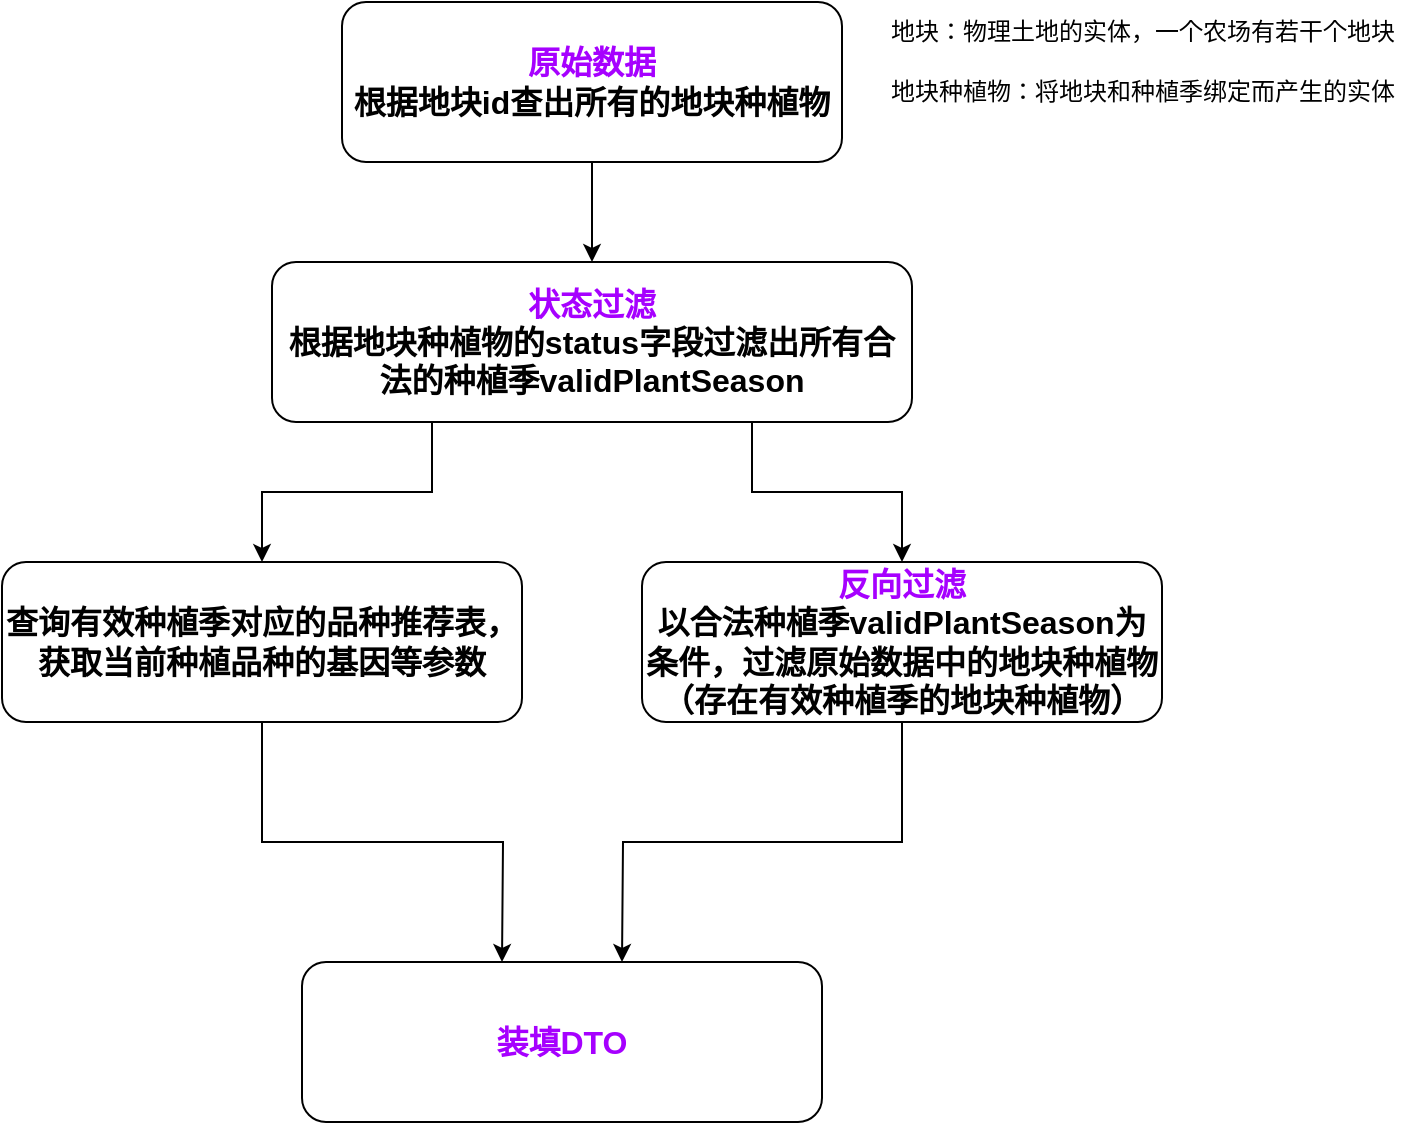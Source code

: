 <mxfile version="24.7.16">
  <diagram name="第 1 页" id="KnvPMg0gDxFWMBzjEcAq">
    <mxGraphModel dx="1259" dy="662" grid="0" gridSize="10" guides="1" tooltips="1" connect="1" arrows="1" fold="1" page="0" pageScale="1" pageWidth="827" pageHeight="1169" math="0" shadow="0">
      <root>
        <mxCell id="0" />
        <mxCell id="1" parent="0" />
        <mxCell id="FBj6xeLaM7qPweB2Bumr-3" style="edgeStyle=orthogonalEdgeStyle;rounded=0;orthogonalLoop=1;jettySize=auto;html=1;exitX=0.5;exitY=1;exitDx=0;exitDy=0;entryX=0.5;entryY=0;entryDx=0;entryDy=0;" edge="1" parent="1" source="FBj6xeLaM7qPweB2Bumr-1" target="FBj6xeLaM7qPweB2Bumr-2">
          <mxGeometry relative="1" as="geometry" />
        </mxCell>
        <mxCell id="FBj6xeLaM7qPweB2Bumr-1" value="&lt;div&gt;&lt;b&gt;&lt;font color=&quot;#a600ff&quot; style=&quot;font-size: 16px;&quot;&gt;原始数据&lt;/font&gt;&lt;/b&gt;&lt;/div&gt;&lt;b&gt;&lt;font style=&quot;font-size: 16px;&quot;&gt;根据地块id查出所有的地块种植物&lt;/font&gt;&lt;/b&gt;" style="rounded=1;whiteSpace=wrap;html=1;" vertex="1" parent="1">
          <mxGeometry x="300" y="170" width="250" height="80" as="geometry" />
        </mxCell>
        <mxCell id="FBj6xeLaM7qPweB2Bumr-7" style="edgeStyle=orthogonalEdgeStyle;rounded=0;orthogonalLoop=1;jettySize=auto;html=1;exitX=0.75;exitY=1;exitDx=0;exitDy=0;entryX=0.5;entryY=0;entryDx=0;entryDy=0;" edge="1" parent="1" source="FBj6xeLaM7qPweB2Bumr-2" target="FBj6xeLaM7qPweB2Bumr-6">
          <mxGeometry relative="1" as="geometry" />
        </mxCell>
        <mxCell id="FBj6xeLaM7qPweB2Bumr-9" style="edgeStyle=orthogonalEdgeStyle;rounded=0;orthogonalLoop=1;jettySize=auto;html=1;exitX=0.25;exitY=1;exitDx=0;exitDy=0;entryX=0.5;entryY=0;entryDx=0;entryDy=0;" edge="1" parent="1" source="FBj6xeLaM7qPweB2Bumr-2" target="FBj6xeLaM7qPweB2Bumr-8">
          <mxGeometry relative="1" as="geometry" />
        </mxCell>
        <mxCell id="FBj6xeLaM7qPweB2Bumr-2" value="&lt;div&gt;&lt;b&gt;&lt;font color=&quot;#a600ff&quot; style=&quot;font-size: 16px;&quot;&gt;状态过滤&lt;/font&gt;&lt;/b&gt;&lt;/div&gt;&lt;b&gt;&lt;font style=&quot;font-size: 16px;&quot;&gt;根据地块种植物的status字段过滤出所有合法的种植季validPlantSeason&lt;/font&gt;&lt;/b&gt;" style="rounded=1;whiteSpace=wrap;html=1;" vertex="1" parent="1">
          <mxGeometry x="265" y="300" width="320" height="80" as="geometry" />
        </mxCell>
        <mxCell id="FBj6xeLaM7qPweB2Bumr-4" value="地块：物理土地的实体，一个农场有若干个地块" style="text;html=1;align=center;verticalAlign=middle;resizable=0;points=[];autosize=1;strokeColor=none;fillColor=none;" vertex="1" parent="1">
          <mxGeometry x="560" y="170" width="280" height="30" as="geometry" />
        </mxCell>
        <mxCell id="FBj6xeLaM7qPweB2Bumr-5" value="地块种植物：将地块和种植季绑定而产生的实体" style="text;html=1;align=center;verticalAlign=middle;resizable=0;points=[];autosize=1;strokeColor=none;fillColor=none;" vertex="1" parent="1">
          <mxGeometry x="560" y="200" width="280" height="30" as="geometry" />
        </mxCell>
        <mxCell id="FBj6xeLaM7qPweB2Bumr-11" style="edgeStyle=orthogonalEdgeStyle;rounded=0;orthogonalLoop=1;jettySize=auto;html=1;exitX=0.5;exitY=1;exitDx=0;exitDy=0;" edge="1" parent="1" source="FBj6xeLaM7qPweB2Bumr-6">
          <mxGeometry relative="1" as="geometry">
            <mxPoint x="440" y="650" as="targetPoint" />
          </mxGeometry>
        </mxCell>
        <mxCell id="FBj6xeLaM7qPweB2Bumr-6" value="&lt;div&gt;&lt;b&gt;&lt;font color=&quot;#a600ff&quot; style=&quot;font-size: 16px;&quot;&gt;反向过滤&lt;/font&gt;&lt;/b&gt;&lt;/div&gt;&lt;b&gt;&lt;font style=&quot;font-size: 16px;&quot;&gt;以合法种植季validPlantSeason为条件，过滤原始数据中的地块种植物（存在有效种植季的地块种植物）&lt;/font&gt;&lt;/b&gt;" style="rounded=1;whiteSpace=wrap;html=1;" vertex="1" parent="1">
          <mxGeometry x="450" y="450" width="260" height="80" as="geometry" />
        </mxCell>
        <mxCell id="FBj6xeLaM7qPweB2Bumr-10" style="edgeStyle=orthogonalEdgeStyle;rounded=0;orthogonalLoop=1;jettySize=auto;html=1;exitX=0.5;exitY=1;exitDx=0;exitDy=0;" edge="1" parent="1" source="FBj6xeLaM7qPweB2Bumr-8">
          <mxGeometry relative="1" as="geometry">
            <mxPoint x="380" y="650" as="targetPoint" />
          </mxGeometry>
        </mxCell>
        <mxCell id="FBj6xeLaM7qPweB2Bumr-8" value="&lt;b&gt;&lt;font style=&quot;font-size: 16px;&quot;&gt;查询有效种植季对应的品种推荐表，获取当前种植品种的基因等参数&lt;/font&gt;&lt;/b&gt;" style="rounded=1;whiteSpace=wrap;html=1;" vertex="1" parent="1">
          <mxGeometry x="130" y="450" width="260" height="80" as="geometry" />
        </mxCell>
        <mxCell id="FBj6xeLaM7qPweB2Bumr-12" value="&lt;b&gt;&lt;font style=&quot;font-size: 16px;&quot; color=&quot;#a600ff&quot;&gt;装填DTO&lt;/font&gt;&lt;/b&gt;" style="rounded=1;whiteSpace=wrap;html=1;" vertex="1" parent="1">
          <mxGeometry x="280" y="650" width="260" height="80" as="geometry" />
        </mxCell>
      </root>
    </mxGraphModel>
  </diagram>
</mxfile>
